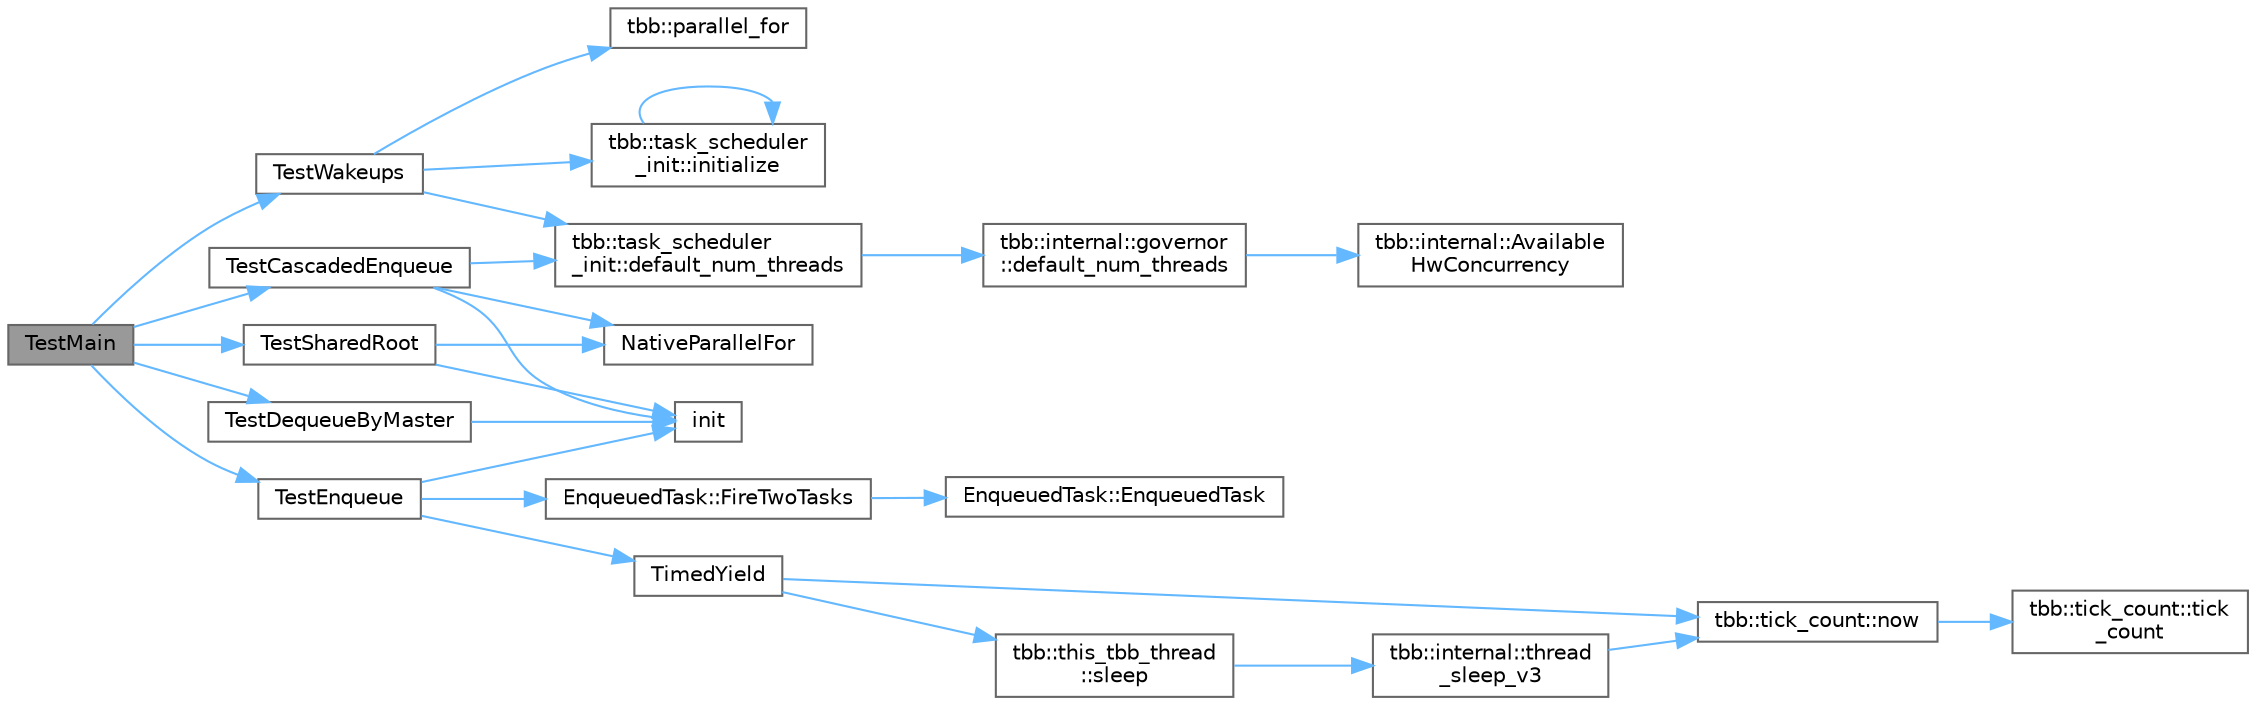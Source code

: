 digraph "TestMain"
{
 // LATEX_PDF_SIZE
  bgcolor="transparent";
  edge [fontname=Helvetica,fontsize=10,labelfontname=Helvetica,labelfontsize=10];
  node [fontname=Helvetica,fontsize=10,shape=box,height=0.2,width=0.4];
  rankdir="LR";
  Node1 [id="Node000001",label="TestMain",height=0.2,width=0.4,color="gray40", fillcolor="grey60", style="filled", fontcolor="black",tooltip="Entry point to a TBB unit test application"];
  Node1 -> Node2 [id="edge27_Node000001_Node000002",color="steelblue1",style="solid",tooltip=" "];
  Node2 [id="Node000002",label="TestCascadedEnqueue",height=0.2,width=0.4,color="grey40", fillcolor="white", style="filled",URL="$test__task__enqueue_8cpp.html#a9abb36e8da9bb6eb3a7bd9c39b4f2a6e",tooltip="Regression test for a bug that caused premature arena destruction"];
  Node2 -> Node3 [id="edge28_Node000002_Node000003",color="steelblue1",style="solid",tooltip=" "];
  Node3 [id="Node000003",label="tbb::task_scheduler\l_init::default_num_threads",height=0.2,width=0.4,color="grey40", fillcolor="white", style="filled",URL="$classtbb_1_1task__scheduler__init.html#a7177e341a66163cbed948013dbe86c56",tooltip="Returns the number of threads TBB scheduler would create if initialized by default."];
  Node3 -> Node4 [id="edge29_Node000003_Node000004",color="steelblue1",style="solid",tooltip=" "];
  Node4 [id="Node000004",label="tbb::internal::governor\l::default_num_threads",height=0.2,width=0.4,color="grey40", fillcolor="white", style="filled",URL="$classtbb_1_1internal_1_1governor.html#a87ef607c22c347eb97ddafa4384b4f1d",tooltip=" "];
  Node4 -> Node5 [id="edge30_Node000004_Node000005",color="steelblue1",style="solid",tooltip=" "];
  Node5 [id="Node000005",label="tbb::internal::Available\lHwConcurrency",height=0.2,width=0.4,color="grey40", fillcolor="white", style="filled",URL="$namespacetbb_1_1internal.html#a5f583dafcd8d7ffeb10905c4eb509cd9",tooltip="Returns maximal parallelism level supported by the current OS configuration."];
  Node2 -> Node6 [id="edge31_Node000002_Node000006",color="steelblue1",style="solid",tooltip=" "];
  Node6 [id="Node000006",label="init",height=0.2,width=0.4,color="grey40", fillcolor="white", style="filled",URL="$boing_8c.html#a2858154e2009b0e6e616f313177762bc",tooltip=" "];
  Node2 -> Node7 [id="edge32_Node000002_Node000007",color="steelblue1",style="solid",tooltip=" "];
  Node7 [id="Node000007",label="NativeParallelFor",height=0.2,width=0.4,color="grey40", fillcolor="white", style="filled",URL="$harness_8h.html#ad5b2c9cf4e169014b7919debb3c91d45",tooltip="Execute body(i) in parallel for i in the interval [0,n)."];
  Node1 -> Node8 [id="edge33_Node000001_Node000008",color="steelblue1",style="solid",tooltip=" "];
  Node8 [id="Node000008",label="TestDequeueByMaster",height=0.2,width=0.4,color="grey40", fillcolor="white", style="filled",URL="$test__task__enqueue_8cpp.html#a02dcf2bacf11b5f3c2955799f82ddf8b",tooltip="Test making sure that masters can dequeue tasks"];
  Node8 -> Node6 [id="edge34_Node000008_Node000006",color="steelblue1",style="solid",tooltip=" "];
  Node1 -> Node9 [id="edge35_Node000001_Node000009",color="steelblue1",style="solid",tooltip=" "];
  Node9 [id="Node000009",label="TestEnqueue",height=0.2,width=0.4,color="grey40", fillcolor="white", style="filled",URL="$test__task__enqueue_8cpp.html#a564f628c56387351c0ea5c990f8198cc",tooltip=" "];
  Node9 -> Node10 [id="edge36_Node000009_Node000010",color="steelblue1",style="solid",tooltip=" "];
  Node10 [id="Node000010",label="EnqueuedTask::FireTwoTasks",height=0.2,width=0.4,color="grey40", fillcolor="white", style="filled",URL="$class_enqueued_task.html#a14a452e405d6737d32aa3a20ebf9e9f6",tooltip=" "];
  Node10 -> Node11 [id="edge37_Node000010_Node000011",color="steelblue1",style="solid",tooltip=" "];
  Node11 [id="Node000011",label="EnqueuedTask::EnqueuedTask",height=0.2,width=0.4,color="grey40", fillcolor="white", style="filled",URL="$class_enqueued_task.html#ab62b69ac81d7540634ee4ab97aa16855",tooltip=" "];
  Node9 -> Node6 [id="edge38_Node000009_Node000006",color="steelblue1",style="solid",tooltip=" "];
  Node9 -> Node12 [id="edge39_Node000009_Node000012",color="steelblue1",style="solid",tooltip=" "];
  Node12 [id="Node000012",label="TimedYield",height=0.2,width=0.4,color="grey40", fillcolor="white", style="filled",URL="$test__task__enqueue_8cpp.html#ab5e6e950b263470b3a4806034f2e2973",tooltip=" "];
  Node12 -> Node13 [id="edge40_Node000012_Node000013",color="steelblue1",style="solid",tooltip=" "];
  Node13 [id="Node000013",label="tbb::tick_count::now",height=0.2,width=0.4,color="grey40", fillcolor="white", style="filled",URL="$classtbb_1_1tick__count.html#a74dcecde7431ff4591d7c46fc1d50d7e",tooltip="Return current time."];
  Node13 -> Node14 [id="edge41_Node000013_Node000014",color="steelblue1",style="solid",tooltip=" "];
  Node14 [id="Node000014",label="tbb::tick_count::tick\l_count",height=0.2,width=0.4,color="grey40", fillcolor="white", style="filled",URL="$classtbb_1_1tick__count.html#a9f1daa0b7a4feb800f802b4be1f1e497",tooltip="Construct an absolute timestamp initialized to zero."];
  Node12 -> Node15 [id="edge42_Node000012_Node000015",color="steelblue1",style="solid",tooltip=" "];
  Node15 [id="Node000015",label="tbb::this_tbb_thread\l::sleep",height=0.2,width=0.4,color="grey40", fillcolor="white", style="filled",URL="$namespacetbb_1_1this__tbb__thread.html#affe20a9759de398241700c49a87086ab",tooltip="The current thread blocks at least until the time specified."];
  Node15 -> Node16 [id="edge43_Node000015_Node000016",color="steelblue1",style="solid",tooltip=" "];
  Node16 [id="Node000016",label="tbb::internal::thread\l_sleep_v3",height=0.2,width=0.4,color="grey40", fillcolor="white", style="filled",URL="$namespacetbb_1_1internal.html#ae4d0319f7c4e03cb63e4744873868e4b",tooltip=" "];
  Node16 -> Node13 [id="edge44_Node000016_Node000013",color="steelblue1",style="solid",tooltip=" "];
  Node1 -> Node17 [id="edge45_Node000001_Node000017",color="steelblue1",style="solid",tooltip=" "];
  Node17 [id="Node000017",label="TestSharedRoot",height=0.2,width=0.4,color="grey40", fillcolor="white", style="filled",URL="$test__task__enqueue_8cpp.html#a7068b7e9f76ad96f5a829df02b900470",tooltip="Test for enqueuing children of the same root from different master threads"];
  Node17 -> Node6 [id="edge46_Node000017_Node000006",color="steelblue1",style="solid",tooltip=" "];
  Node17 -> Node7 [id="edge47_Node000017_Node000007",color="steelblue1",style="solid",tooltip=" "];
  Node1 -> Node18 [id="edge48_Node000001_Node000018",color="steelblue1",style="solid",tooltip=" "];
  Node18 [id="Node000018",label="TestWakeups",height=0.2,width=0.4,color="grey40", fillcolor="white", style="filled",URL="$test__task__enqueue_8cpp.html#a58304453acd80a53247d680596036301",tooltip=" "];
  Node18 -> Node3 [id="edge49_Node000018_Node000003",color="steelblue1",style="solid",tooltip=" "];
  Node18 -> Node19 [id="edge50_Node000018_Node000019",color="steelblue1",style="solid",tooltip=" "];
  Node19 [id="Node000019",label="tbb::task_scheduler\l_init::initialize",height=0.2,width=0.4,color="grey40", fillcolor="white", style="filled",URL="$classtbb_1_1task__scheduler__init.html#a22ca8b871fa96e8fed1d2336616662d9",tooltip="Ensure that scheduler exists for this thread"];
  Node19 -> Node19 [id="edge51_Node000019_Node000019",color="steelblue1",style="solid",tooltip=" "];
  Node18 -> Node20 [id="edge52_Node000018_Node000020",color="steelblue1",style="solid",tooltip=" "];
  Node20 [id="Node000020",label="tbb::parallel_for",height=0.2,width=0.4,color="grey40", fillcolor="white", style="filled",URL="$group__algorithms.html#gaa8444c29dc4d2e527a1036717d109aef",tooltip="Parallel iteration over range with default partitioner."];
}
